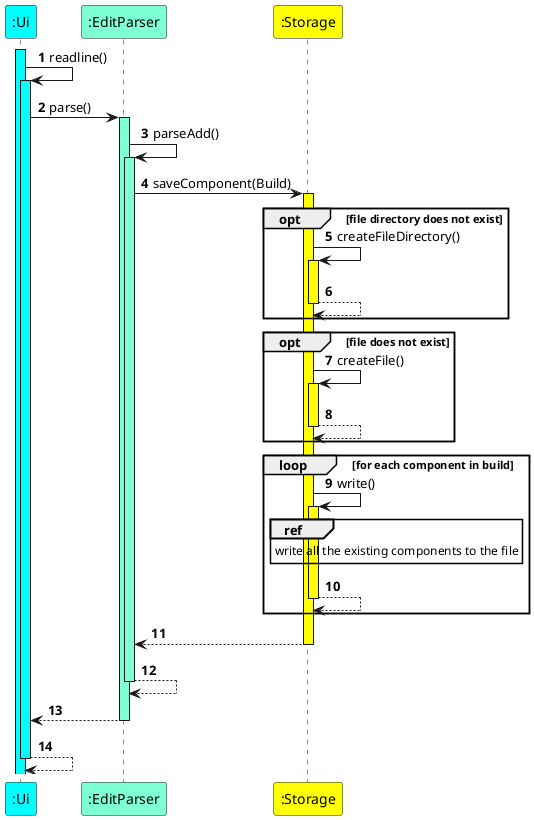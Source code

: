 @startuml
'https://plantuml.com/sequence-diagram

autonumber

Participant ":Ui" as Ui #Aqua
Participant ":EditParser" as EditParser #AquaMarine
Participant ":Storage" as Storage #Yellow


activate Ui #Aqua
Ui -> Ui: readline()
activate Ui #Aqua
Ui -> EditParser: parse()
activate EditParser #AquaMarine
EditParser -> EditParser : parseAdd()
activate EditParser #AquaMarine
EditParser -> Storage: saveComponent(Build)
activate Storage #Yellow
opt file directory does not exist
        Storage -> Storage: createFileDirectory()
        activate Storage #Yellow
        return
end
opt file does not exist
        Storage -> Storage: createFile()
        activate Storage #Yellow
        return
end
loop for each component in build
    Storage -> Storage: write()
    activate Storage #Yellow
    ref over Storage
        write all the existing components to the file
    end
    return
end
return
return
return

return

@enduml